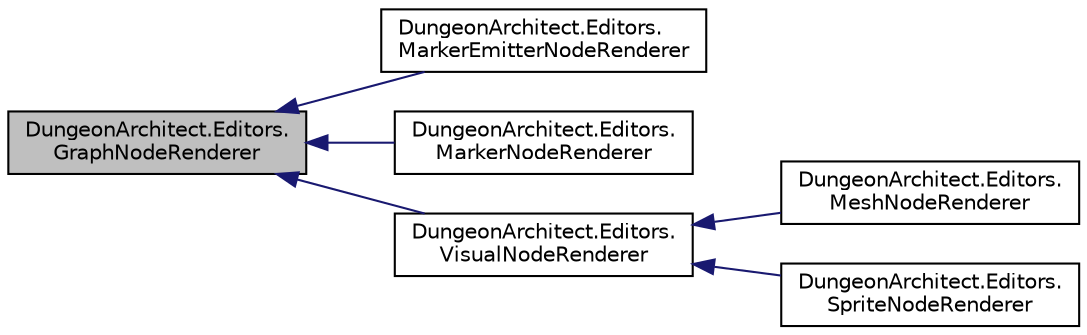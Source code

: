 digraph "DungeonArchitect.Editors.GraphNodeRenderer"
{
  edge [fontname="Helvetica",fontsize="10",labelfontname="Helvetica",labelfontsize="10"];
  node [fontname="Helvetica",fontsize="10",shape=record];
  rankdir="LR";
  Node1 [label="DungeonArchitect.Editors.\lGraphNodeRenderer",height=0.2,width=0.4,color="black", fillcolor="grey75", style="filled", fontcolor="black"];
  Node1 -> Node2 [dir="back",color="midnightblue",fontsize="10",style="solid",fontname="Helvetica"];
  Node2 [label="DungeonArchitect.Editors.\lMarkerEmitterNodeRenderer",height=0.2,width=0.4,color="black", fillcolor="white", style="filled",URL="$class_dungeon_architect_1_1_editors_1_1_marker_emitter_node_renderer.html",tooltip="Renders a MarkerEmitterNode "];
  Node1 -> Node3 [dir="back",color="midnightblue",fontsize="10",style="solid",fontname="Helvetica"];
  Node3 [label="DungeonArchitect.Editors.\lMarkerNodeRenderer",height=0.2,width=0.4,color="black", fillcolor="white", style="filled",URL="$class_dungeon_architect_1_1_editors_1_1_marker_node_renderer.html",tooltip="Renders a marker node "];
  Node1 -> Node4 [dir="back",color="midnightblue",fontsize="10",style="solid",fontname="Helvetica"];
  Node4 [label="DungeonArchitect.Editors.\lVisualNodeRenderer",height=0.2,width=0.4,color="black", fillcolor="white", style="filled",URL="$class_dungeon_architect_1_1_editors_1_1_visual_node_renderer.html",tooltip="Renders a visual node "];
  Node4 -> Node5 [dir="back",color="midnightblue",fontsize="10",style="solid",fontname="Helvetica"];
  Node5 [label="DungeonArchitect.Editors.\lMeshNodeRenderer",height=0.2,width=0.4,color="black", fillcolor="white", style="filled",URL="$class_dungeon_architect_1_1_editors_1_1_mesh_node_renderer.html",tooltip="Renders a mesh node "];
  Node4 -> Node6 [dir="back",color="midnightblue",fontsize="10",style="solid",fontname="Helvetica"];
  Node6 [label="DungeonArchitect.Editors.\lSpriteNodeRenderer",height=0.2,width=0.4,color="black", fillcolor="white", style="filled",URL="$class_dungeon_architect_1_1_editors_1_1_sprite_node_renderer.html",tooltip="Renders a sprite node "];
}
